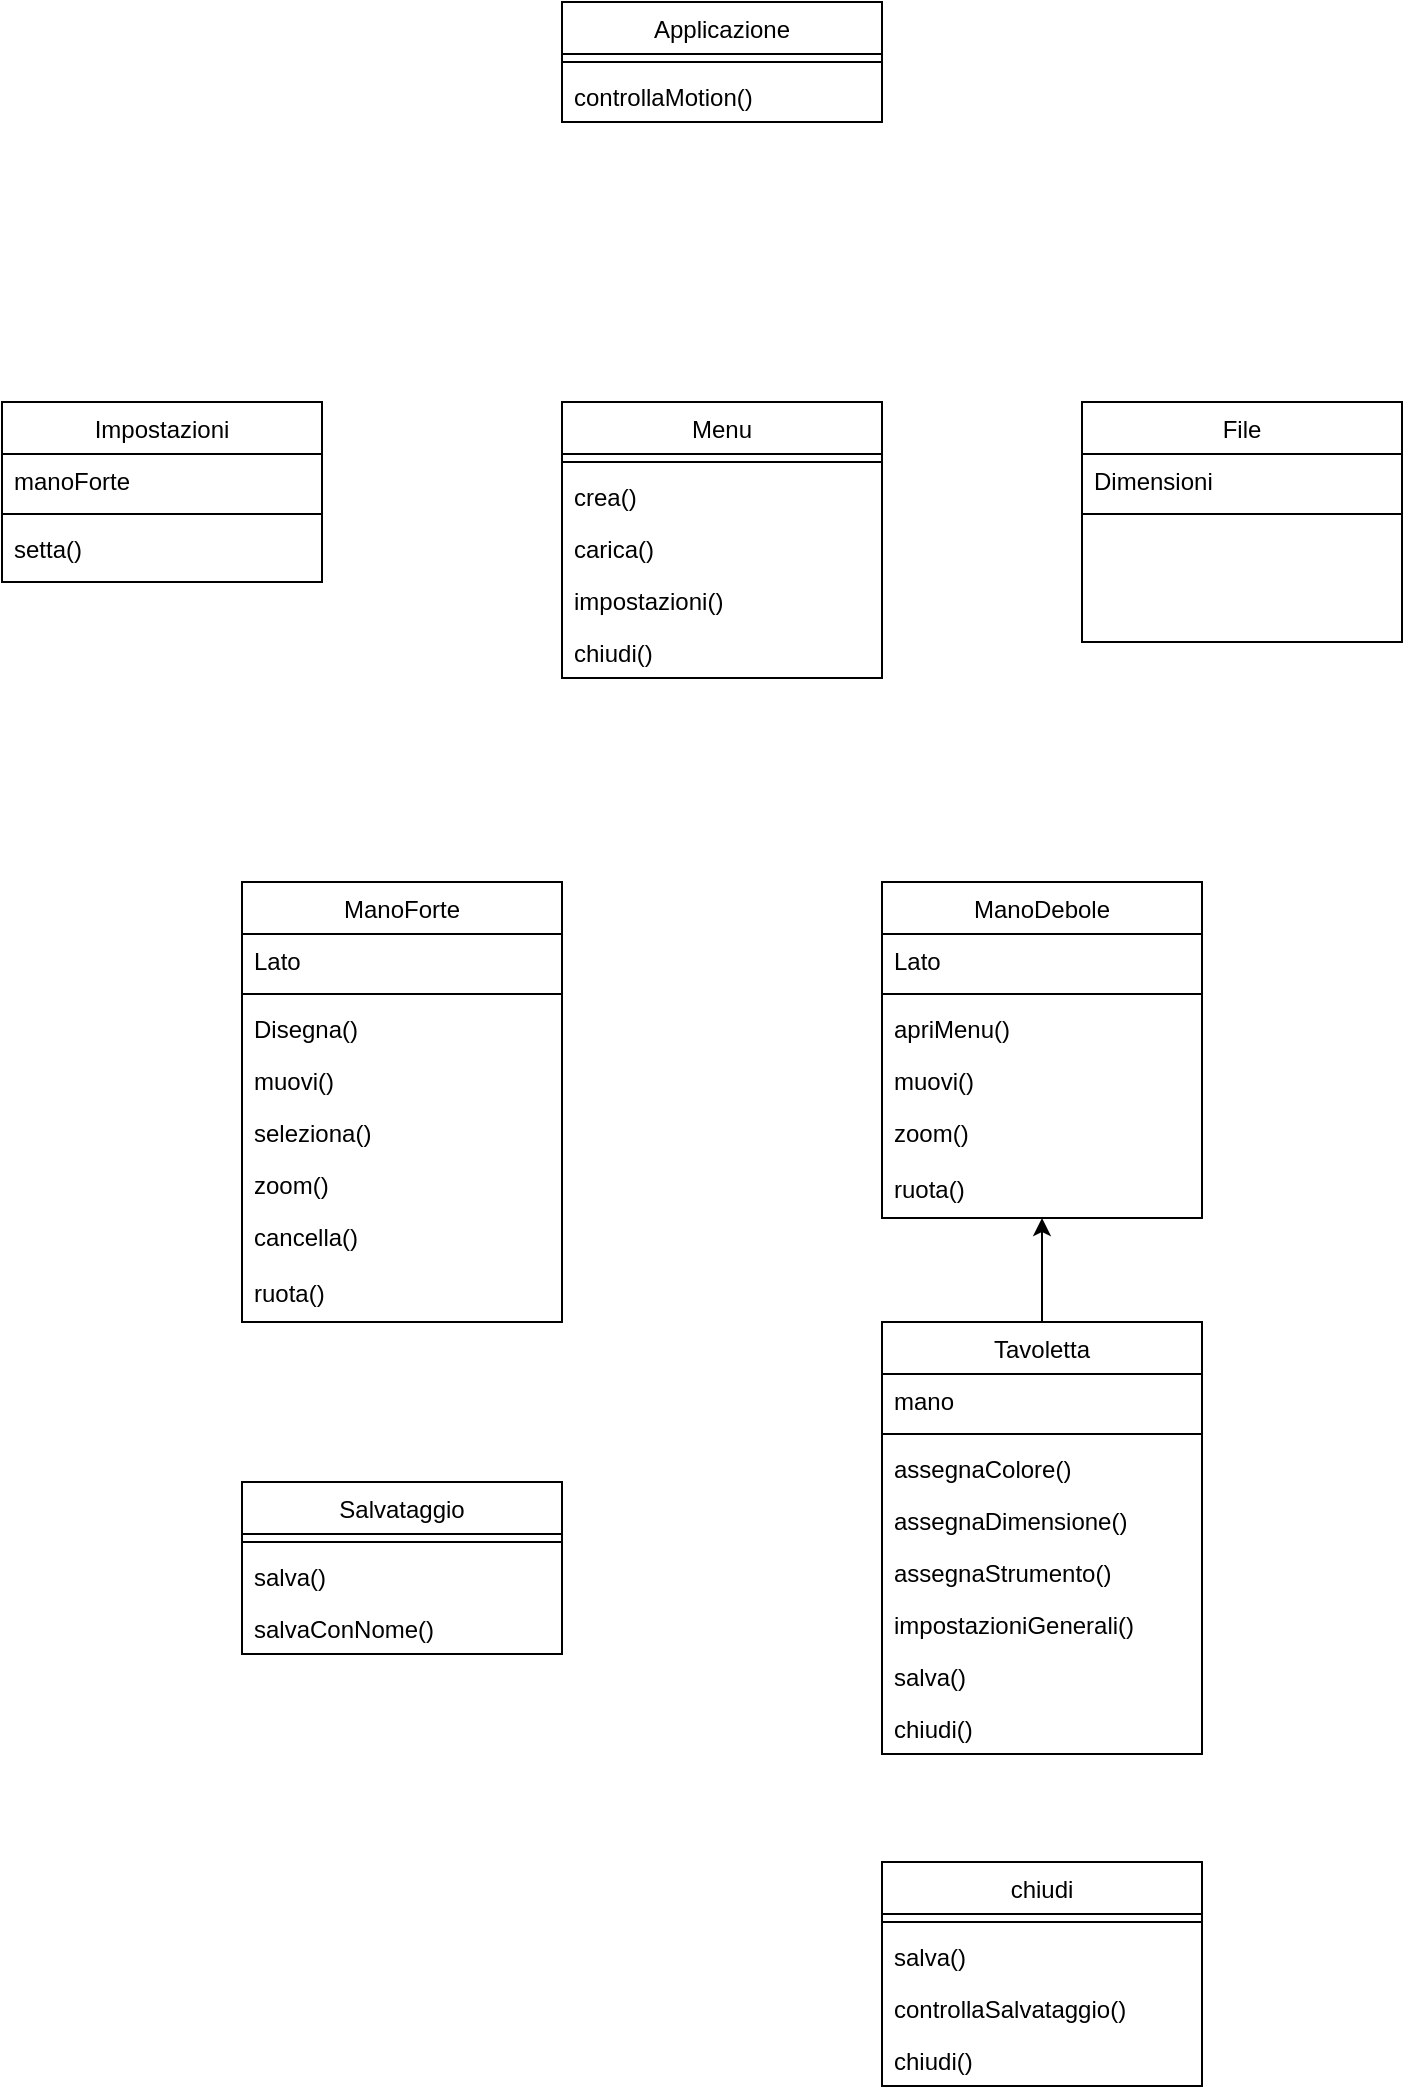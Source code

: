 <mxfile version="14.2.7" type="device"><diagram id="C5RBs43oDa-KdzZeNtuy" name="Classi"><mxGraphModel dx="1426" dy="826" grid="1" gridSize="10" guides="1" tooltips="1" connect="1" arrows="1" fold="1" page="1" pageScale="1" pageWidth="827" pageHeight="1169" math="0" shadow="0"><root><mxCell id="WIyWlLk6GJQsqaUBKTNV-0"/><mxCell id="WIyWlLk6GJQsqaUBKTNV-1" parent="WIyWlLk6GJQsqaUBKTNV-0"/><mxCell id="zkfFHV4jXpPFQw0GAbJ--17" value="Salvataggio" style="swimlane;fontStyle=0;align=center;verticalAlign=top;childLayout=stackLayout;horizontal=1;startSize=26;horizontalStack=0;resizeParent=1;resizeLast=0;collapsible=1;marginBottom=0;rounded=0;shadow=0;strokeWidth=1;" parent="WIyWlLk6GJQsqaUBKTNV-1" vertex="1"><mxGeometry x="160" y="810" width="160" height="86" as="geometry"><mxRectangle x="550" y="140" width="160" height="26" as="alternateBounds"/></mxGeometry></mxCell><mxCell id="zkfFHV4jXpPFQw0GAbJ--23" value="" style="line;html=1;strokeWidth=1;align=left;verticalAlign=middle;spacingTop=-1;spacingLeft=3;spacingRight=3;rotatable=0;labelPosition=right;points=[];portConstraint=eastwest;" parent="zkfFHV4jXpPFQw0GAbJ--17" vertex="1"><mxGeometry y="26" width="160" height="8" as="geometry"/></mxCell><mxCell id="zkfFHV4jXpPFQw0GAbJ--19" value="salva()" style="text;align=left;verticalAlign=top;spacingLeft=4;spacingRight=4;overflow=hidden;rotatable=0;points=[[0,0.5],[1,0.5]];portConstraint=eastwest;rounded=0;shadow=0;html=0;" parent="zkfFHV4jXpPFQw0GAbJ--17" vertex="1"><mxGeometry y="34" width="160" height="26" as="geometry"/></mxCell><mxCell id="zkfFHV4jXpPFQw0GAbJ--20" value="salvaConNome()" style="text;align=left;verticalAlign=top;spacingLeft=4;spacingRight=4;overflow=hidden;rotatable=0;points=[[0,0.5],[1,0.5]];portConstraint=eastwest;rounded=0;shadow=0;html=0;" parent="zkfFHV4jXpPFQw0GAbJ--17" vertex="1"><mxGeometry y="60" width="160" height="26" as="geometry"/></mxCell><mxCell id="et2g6Sa7pgtQVInMHg89-0" value="File" style="swimlane;fontStyle=0;align=center;verticalAlign=top;childLayout=stackLayout;horizontal=1;startSize=26;horizontalStack=0;resizeParent=1;resizeLast=0;collapsible=1;marginBottom=0;rounded=0;shadow=0;strokeWidth=1;" vertex="1" parent="WIyWlLk6GJQsqaUBKTNV-1"><mxGeometry x="580" y="270" width="160" height="120" as="geometry"><mxRectangle x="550" y="140" width="160" height="26" as="alternateBounds"/></mxGeometry></mxCell><mxCell id="et2g6Sa7pgtQVInMHg89-1" value="Dimensioni" style="text;align=left;verticalAlign=top;spacingLeft=4;spacingRight=4;overflow=hidden;rotatable=0;points=[[0,0.5],[1,0.5]];portConstraint=eastwest;" vertex="1" parent="et2g6Sa7pgtQVInMHg89-0"><mxGeometry y="26" width="160" height="26" as="geometry"/></mxCell><mxCell id="et2g6Sa7pgtQVInMHg89-2" value="" style="line;html=1;strokeWidth=1;align=left;verticalAlign=middle;spacingTop=-1;spacingLeft=3;spacingRight=3;rotatable=0;labelPosition=right;points=[];portConstraint=eastwest;" vertex="1" parent="et2g6Sa7pgtQVInMHg89-0"><mxGeometry y="52" width="160" height="8" as="geometry"/></mxCell><mxCell id="et2g6Sa7pgtQVInMHg89-5" value="ManoForte" style="swimlane;fontStyle=0;align=center;verticalAlign=top;childLayout=stackLayout;horizontal=1;startSize=26;horizontalStack=0;resizeParent=1;resizeLast=0;collapsible=1;marginBottom=0;rounded=0;shadow=0;strokeWidth=1;" vertex="1" parent="WIyWlLk6GJQsqaUBKTNV-1"><mxGeometry x="160" y="510" width="160" height="220" as="geometry"><mxRectangle x="550" y="140" width="160" height="26" as="alternateBounds"/></mxGeometry></mxCell><mxCell id="et2g6Sa7pgtQVInMHg89-6" value="Lato" style="text;align=left;verticalAlign=top;spacingLeft=4;spacingRight=4;overflow=hidden;rotatable=0;points=[[0,0.5],[1,0.5]];portConstraint=eastwest;" vertex="1" parent="et2g6Sa7pgtQVInMHg89-5"><mxGeometry y="26" width="160" height="26" as="geometry"/></mxCell><mxCell id="et2g6Sa7pgtQVInMHg89-7" value="" style="line;html=1;strokeWidth=1;align=left;verticalAlign=middle;spacingTop=-1;spacingLeft=3;spacingRight=3;rotatable=0;labelPosition=right;points=[];portConstraint=eastwest;" vertex="1" parent="et2g6Sa7pgtQVInMHg89-5"><mxGeometry y="52" width="160" height="8" as="geometry"/></mxCell><mxCell id="et2g6Sa7pgtQVInMHg89-8" value="Disegna()" style="text;align=left;verticalAlign=top;spacingLeft=4;spacingRight=4;overflow=hidden;rotatable=0;points=[[0,0.5],[1,0.5]];portConstraint=eastwest;rounded=0;shadow=0;html=0;" vertex="1" parent="et2g6Sa7pgtQVInMHg89-5"><mxGeometry y="60" width="160" height="26" as="geometry"/></mxCell><mxCell id="et2g6Sa7pgtQVInMHg89-9" value="muovi()" style="text;align=left;verticalAlign=top;spacingLeft=4;spacingRight=4;overflow=hidden;rotatable=0;points=[[0,0.5],[1,0.5]];portConstraint=eastwest;rounded=0;shadow=0;html=0;" vertex="1" parent="et2g6Sa7pgtQVInMHg89-5"><mxGeometry y="86" width="160" height="26" as="geometry"/></mxCell><mxCell id="et2g6Sa7pgtQVInMHg89-10" value="seleziona()" style="text;align=left;verticalAlign=top;spacingLeft=4;spacingRight=4;overflow=hidden;rotatable=0;points=[[0,0.5],[1,0.5]];portConstraint=eastwest;rounded=0;shadow=0;html=0;" vertex="1" parent="et2g6Sa7pgtQVInMHg89-5"><mxGeometry y="112" width="160" height="26" as="geometry"/></mxCell><mxCell id="et2g6Sa7pgtQVInMHg89-11" value="zoom()" style="text;align=left;verticalAlign=top;spacingLeft=4;spacingRight=4;overflow=hidden;rotatable=0;points=[[0,0.5],[1,0.5]];portConstraint=eastwest;rounded=0;shadow=0;html=0;" vertex="1" parent="et2g6Sa7pgtQVInMHg89-5"><mxGeometry y="138" width="160" height="26" as="geometry"/></mxCell><mxCell id="et2g6Sa7pgtQVInMHg89-66" value="cancella()" style="text;align=left;verticalAlign=top;spacingLeft=4;spacingRight=4;overflow=hidden;rotatable=0;points=[[0,0.5],[1,0.5]];portConstraint=eastwest;rounded=0;shadow=0;html=0;" vertex="1" parent="et2g6Sa7pgtQVInMHg89-5"><mxGeometry y="164" width="160" height="28" as="geometry"/></mxCell><mxCell id="et2g6Sa7pgtQVInMHg89-65" value="ruota()" style="text;align=left;verticalAlign=top;spacingLeft=4;spacingRight=4;overflow=hidden;rotatable=0;points=[[0,0.5],[1,0.5]];portConstraint=eastwest;rounded=0;shadow=0;html=0;" vertex="1" parent="et2g6Sa7pgtQVInMHg89-5"><mxGeometry y="192" width="160" height="28" as="geometry"/></mxCell><mxCell id="et2g6Sa7pgtQVInMHg89-12" value="ManoDebole" style="swimlane;fontStyle=0;align=center;verticalAlign=top;childLayout=stackLayout;horizontal=1;startSize=26;horizontalStack=0;resizeParent=1;resizeLast=0;collapsible=1;marginBottom=0;rounded=0;shadow=0;strokeWidth=1;" vertex="1" parent="WIyWlLk6GJQsqaUBKTNV-1"><mxGeometry x="480" y="510" width="160" height="168" as="geometry"><mxRectangle x="550" y="140" width="160" height="26" as="alternateBounds"/></mxGeometry></mxCell><mxCell id="et2g6Sa7pgtQVInMHg89-13" value="Lato" style="text;align=left;verticalAlign=top;spacingLeft=4;spacingRight=4;overflow=hidden;rotatable=0;points=[[0,0.5],[1,0.5]];portConstraint=eastwest;" vertex="1" parent="et2g6Sa7pgtQVInMHg89-12"><mxGeometry y="26" width="160" height="26" as="geometry"/></mxCell><mxCell id="et2g6Sa7pgtQVInMHg89-14" value="" style="line;html=1;strokeWidth=1;align=left;verticalAlign=middle;spacingTop=-1;spacingLeft=3;spacingRight=3;rotatable=0;labelPosition=right;points=[];portConstraint=eastwest;" vertex="1" parent="et2g6Sa7pgtQVInMHg89-12"><mxGeometry y="52" width="160" height="8" as="geometry"/></mxCell><mxCell id="et2g6Sa7pgtQVInMHg89-15" value="apriMenu()" style="text;align=left;verticalAlign=top;spacingLeft=4;spacingRight=4;overflow=hidden;rotatable=0;points=[[0,0.5],[1,0.5]];portConstraint=eastwest;rounded=0;shadow=0;html=0;" vertex="1" parent="et2g6Sa7pgtQVInMHg89-12"><mxGeometry y="60" width="160" height="26" as="geometry"/></mxCell><mxCell id="et2g6Sa7pgtQVInMHg89-16" value="muovi()" style="text;align=left;verticalAlign=top;spacingLeft=4;spacingRight=4;overflow=hidden;rotatable=0;points=[[0,0.5],[1,0.5]];portConstraint=eastwest;rounded=0;shadow=0;html=0;" vertex="1" parent="et2g6Sa7pgtQVInMHg89-12"><mxGeometry y="86" width="160" height="26" as="geometry"/></mxCell><mxCell id="et2g6Sa7pgtQVInMHg89-18" value="zoom()" style="text;align=left;verticalAlign=top;spacingLeft=4;spacingRight=4;overflow=hidden;rotatable=0;points=[[0,0.5],[1,0.5]];portConstraint=eastwest;rounded=0;shadow=0;html=0;" vertex="1" parent="et2g6Sa7pgtQVInMHg89-12"><mxGeometry y="112" width="160" height="28" as="geometry"/></mxCell><mxCell id="et2g6Sa7pgtQVInMHg89-83" value="ruota()" style="text;align=left;verticalAlign=top;spacingLeft=4;spacingRight=4;overflow=hidden;rotatable=0;points=[[0,0.5],[1,0.5]];portConstraint=eastwest;rounded=0;shadow=0;html=0;" vertex="1" parent="et2g6Sa7pgtQVInMHg89-12"><mxGeometry y="140" width="160" height="28" as="geometry"/></mxCell><mxCell id="et2g6Sa7pgtQVInMHg89-22" value="Applicazione" style="swimlane;fontStyle=0;align=center;verticalAlign=top;childLayout=stackLayout;horizontal=1;startSize=26;horizontalStack=0;resizeParent=1;resizeLast=0;collapsible=1;marginBottom=0;rounded=0;shadow=0;strokeWidth=1;" vertex="1" parent="WIyWlLk6GJQsqaUBKTNV-1"><mxGeometry x="320" y="70" width="160" height="60" as="geometry"><mxRectangle x="320" y="70" width="160" height="26" as="alternateBounds"/></mxGeometry></mxCell><mxCell id="et2g6Sa7pgtQVInMHg89-24" value="" style="line;html=1;strokeWidth=1;align=left;verticalAlign=middle;spacingTop=-1;spacingLeft=3;spacingRight=3;rotatable=0;labelPosition=right;points=[];portConstraint=eastwest;" vertex="1" parent="et2g6Sa7pgtQVInMHg89-22"><mxGeometry y="26" width="160" height="8" as="geometry"/></mxCell><mxCell id="et2g6Sa7pgtQVInMHg89-46" value="controllaMotion()" style="text;align=left;verticalAlign=top;spacingLeft=4;spacingRight=4;overflow=hidden;rotatable=0;points=[[0,0.5],[1,0.5]];portConstraint=eastwest;" vertex="1" parent="et2g6Sa7pgtQVInMHg89-22"><mxGeometry y="34" width="160" height="26" as="geometry"/></mxCell><mxCell id="et2g6Sa7pgtQVInMHg89-37" value="Impostazioni" style="swimlane;fontStyle=0;align=center;verticalAlign=top;childLayout=stackLayout;horizontal=1;startSize=26;horizontalStack=0;resizeParent=1;resizeLast=0;collapsible=1;marginBottom=0;rounded=0;shadow=0;strokeWidth=1;" vertex="1" parent="WIyWlLk6GJQsqaUBKTNV-1"><mxGeometry x="40" y="270" width="160" height="90" as="geometry"><mxRectangle x="550" y="140" width="160" height="26" as="alternateBounds"/></mxGeometry></mxCell><mxCell id="et2g6Sa7pgtQVInMHg89-39" value="manoForte" style="text;align=left;verticalAlign=top;spacingLeft=4;spacingRight=4;overflow=hidden;rotatable=0;points=[[0,0.5],[1,0.5]];portConstraint=eastwest;" vertex="1" parent="et2g6Sa7pgtQVInMHg89-37"><mxGeometry y="26" width="160" height="26" as="geometry"/></mxCell><mxCell id="et2g6Sa7pgtQVInMHg89-38" value="" style="line;html=1;strokeWidth=1;align=left;verticalAlign=middle;spacingTop=-1;spacingLeft=3;spacingRight=3;rotatable=0;labelPosition=right;points=[];portConstraint=eastwest;" vertex="1" parent="et2g6Sa7pgtQVInMHg89-37"><mxGeometry y="52" width="160" height="8" as="geometry"/></mxCell><mxCell id="et2g6Sa7pgtQVInMHg89-53" value="setta()" style="text;align=left;verticalAlign=top;spacingLeft=4;spacingRight=4;overflow=hidden;rotatable=0;points=[[0,0.5],[1,0.5]];portConstraint=eastwest;" vertex="1" parent="et2g6Sa7pgtQVInMHg89-37"><mxGeometry y="60" width="160" height="26" as="geometry"/></mxCell><mxCell id="et2g6Sa7pgtQVInMHg89-41" value="Menu" style="swimlane;fontStyle=0;align=center;verticalAlign=top;childLayout=stackLayout;horizontal=1;startSize=26;horizontalStack=0;resizeParent=1;resizeLast=0;collapsible=1;marginBottom=0;rounded=0;shadow=0;strokeWidth=1;" vertex="1" parent="WIyWlLk6GJQsqaUBKTNV-1"><mxGeometry x="320" y="270" width="160" height="138" as="geometry"><mxRectangle x="320" y="270" width="160" height="26" as="alternateBounds"/></mxGeometry></mxCell><mxCell id="et2g6Sa7pgtQVInMHg89-44" value="" style="line;html=1;strokeWidth=1;align=left;verticalAlign=middle;spacingTop=-1;spacingLeft=3;spacingRight=3;rotatable=0;labelPosition=right;points=[];portConstraint=eastwest;" vertex="1" parent="et2g6Sa7pgtQVInMHg89-41"><mxGeometry y="26" width="160" height="8" as="geometry"/></mxCell><mxCell id="et2g6Sa7pgtQVInMHg89-42" value="crea()" style="text;align=left;verticalAlign=top;spacingLeft=4;spacingRight=4;overflow=hidden;rotatable=0;points=[[0,0.5],[1,0.5]];portConstraint=eastwest;" vertex="1" parent="et2g6Sa7pgtQVInMHg89-41"><mxGeometry y="34" width="160" height="26" as="geometry"/></mxCell><mxCell id="et2g6Sa7pgtQVInMHg89-45" value="carica()" style="text;align=left;verticalAlign=top;spacingLeft=4;spacingRight=4;overflow=hidden;rotatable=0;points=[[0,0.5],[1,0.5]];portConstraint=eastwest;" vertex="1" parent="et2g6Sa7pgtQVInMHg89-41"><mxGeometry y="60" width="160" height="26" as="geometry"/></mxCell><mxCell id="et2g6Sa7pgtQVInMHg89-73" value="impostazioni()" style="text;align=left;verticalAlign=top;spacingLeft=4;spacingRight=4;overflow=hidden;rotatable=0;points=[[0,0.5],[1,0.5]];portConstraint=eastwest;" vertex="1" parent="et2g6Sa7pgtQVInMHg89-41"><mxGeometry y="86" width="160" height="26" as="geometry"/></mxCell><mxCell id="et2g6Sa7pgtQVInMHg89-74" value="chiudi()" style="text;align=left;verticalAlign=top;spacingLeft=4;spacingRight=4;overflow=hidden;rotatable=0;points=[[0,0.5],[1,0.5]];portConstraint=eastwest;" vertex="1" parent="et2g6Sa7pgtQVInMHg89-41"><mxGeometry y="112" width="160" height="26" as="geometry"/></mxCell><mxCell id="et2g6Sa7pgtQVInMHg89-63" style="edgeStyle=orthogonalEdgeStyle;rounded=0;orthogonalLoop=1;jettySize=auto;html=1;entryX=0.5;entryY=1;entryDx=0;entryDy=0;" edge="1" parent="WIyWlLk6GJQsqaUBKTNV-1" source="et2g6Sa7pgtQVInMHg89-55" target="et2g6Sa7pgtQVInMHg89-12"><mxGeometry relative="1" as="geometry"/></mxCell><mxCell id="et2g6Sa7pgtQVInMHg89-55" value="Tavoletta" style="swimlane;fontStyle=0;align=center;verticalAlign=top;childLayout=stackLayout;horizontal=1;startSize=26;horizontalStack=0;resizeParent=1;resizeLast=0;collapsible=1;marginBottom=0;rounded=0;shadow=0;strokeWidth=1;" vertex="1" parent="WIyWlLk6GJQsqaUBKTNV-1"><mxGeometry x="480" y="730" width="160" height="216" as="geometry"><mxRectangle x="550" y="140" width="160" height="26" as="alternateBounds"/></mxGeometry></mxCell><mxCell id="et2g6Sa7pgtQVInMHg89-56" value="mano" style="text;align=left;verticalAlign=top;spacingLeft=4;spacingRight=4;overflow=hidden;rotatable=0;points=[[0,0.5],[1,0.5]];portConstraint=eastwest;" vertex="1" parent="et2g6Sa7pgtQVInMHg89-55"><mxGeometry y="26" width="160" height="26" as="geometry"/></mxCell><mxCell id="et2g6Sa7pgtQVInMHg89-57" value="" style="line;html=1;strokeWidth=1;align=left;verticalAlign=middle;spacingTop=-1;spacingLeft=3;spacingRight=3;rotatable=0;labelPosition=right;points=[];portConstraint=eastwest;" vertex="1" parent="et2g6Sa7pgtQVInMHg89-55"><mxGeometry y="52" width="160" height="8" as="geometry"/></mxCell><mxCell id="et2g6Sa7pgtQVInMHg89-58" value="assegnaColore()" style="text;align=left;verticalAlign=top;spacingLeft=4;spacingRight=4;overflow=hidden;rotatable=0;points=[[0,0.5],[1,0.5]];portConstraint=eastwest;rounded=0;shadow=0;html=0;" vertex="1" parent="et2g6Sa7pgtQVInMHg89-55"><mxGeometry y="60" width="160" height="26" as="geometry"/></mxCell><mxCell id="et2g6Sa7pgtQVInMHg89-59" value="assegnaDimensione()" style="text;align=left;verticalAlign=top;spacingLeft=4;spacingRight=4;overflow=hidden;rotatable=0;points=[[0,0.5],[1,0.5]];portConstraint=eastwest;rounded=0;shadow=0;html=0;" vertex="1" parent="et2g6Sa7pgtQVInMHg89-55"><mxGeometry y="86" width="160" height="26" as="geometry"/></mxCell><mxCell id="et2g6Sa7pgtQVInMHg89-67" value="assegnaStrumento()" style="text;align=left;verticalAlign=top;spacingLeft=4;spacingRight=4;overflow=hidden;rotatable=0;points=[[0,0.5],[1,0.5]];portConstraint=eastwest;rounded=0;shadow=0;html=0;" vertex="1" parent="et2g6Sa7pgtQVInMHg89-55"><mxGeometry y="112" width="160" height="26" as="geometry"/></mxCell><mxCell id="et2g6Sa7pgtQVInMHg89-68" value="impostazioniGenerali()" style="text;align=left;verticalAlign=top;spacingLeft=4;spacingRight=4;overflow=hidden;rotatable=0;points=[[0,0.5],[1,0.5]];portConstraint=eastwest;rounded=0;shadow=0;html=0;" vertex="1" parent="et2g6Sa7pgtQVInMHg89-55"><mxGeometry y="138" width="160" height="26" as="geometry"/></mxCell><mxCell id="et2g6Sa7pgtQVInMHg89-71" value="salva()" style="text;align=left;verticalAlign=top;spacingLeft=4;spacingRight=4;overflow=hidden;rotatable=0;points=[[0,0.5],[1,0.5]];portConstraint=eastwest;rounded=0;shadow=0;html=0;" vertex="1" parent="et2g6Sa7pgtQVInMHg89-55"><mxGeometry y="164" width="160" height="26" as="geometry"/></mxCell><mxCell id="et2g6Sa7pgtQVInMHg89-69" value="chiudi()" style="text;align=left;verticalAlign=top;spacingLeft=4;spacingRight=4;overflow=hidden;rotatable=0;points=[[0,0.5],[1,0.5]];portConstraint=eastwest;rounded=0;shadow=0;html=0;" vertex="1" parent="et2g6Sa7pgtQVInMHg89-55"><mxGeometry y="190" width="160" height="26" as="geometry"/></mxCell><mxCell id="et2g6Sa7pgtQVInMHg89-75" value="chiudi" style="swimlane;fontStyle=0;align=center;verticalAlign=top;childLayout=stackLayout;horizontal=1;startSize=26;horizontalStack=0;resizeParent=1;resizeLast=0;collapsible=1;marginBottom=0;rounded=0;shadow=0;strokeWidth=1;" vertex="1" parent="WIyWlLk6GJQsqaUBKTNV-1"><mxGeometry x="480" y="1000" width="160" height="112" as="geometry"><mxRectangle x="550" y="140" width="160" height="26" as="alternateBounds"/></mxGeometry></mxCell><mxCell id="et2g6Sa7pgtQVInMHg89-77" value="" style="line;html=1;strokeWidth=1;align=left;verticalAlign=middle;spacingTop=-1;spacingLeft=3;spacingRight=3;rotatable=0;labelPosition=right;points=[];portConstraint=eastwest;" vertex="1" parent="et2g6Sa7pgtQVInMHg89-75"><mxGeometry y="26" width="160" height="8" as="geometry"/></mxCell><mxCell id="et2g6Sa7pgtQVInMHg89-78" value="salva()" style="text;align=left;verticalAlign=top;spacingLeft=4;spacingRight=4;overflow=hidden;rotatable=0;points=[[0,0.5],[1,0.5]];portConstraint=eastwest;rounded=0;shadow=0;html=0;" vertex="1" parent="et2g6Sa7pgtQVInMHg89-75"><mxGeometry y="34" width="160" height="26" as="geometry"/></mxCell><mxCell id="et2g6Sa7pgtQVInMHg89-80" value="controllaSalvataggio()" style="text;align=left;verticalAlign=top;spacingLeft=4;spacingRight=4;overflow=hidden;rotatable=0;points=[[0,0.5],[1,0.5]];portConstraint=eastwest;rounded=0;shadow=0;html=0;" vertex="1" parent="et2g6Sa7pgtQVInMHg89-75"><mxGeometry y="60" width="160" height="26" as="geometry"/></mxCell><mxCell id="et2g6Sa7pgtQVInMHg89-79" value="chiudi()" style="text;align=left;verticalAlign=top;spacingLeft=4;spacingRight=4;overflow=hidden;rotatable=0;points=[[0,0.5],[1,0.5]];portConstraint=eastwest;rounded=0;shadow=0;html=0;" vertex="1" parent="et2g6Sa7pgtQVInMHg89-75"><mxGeometry y="86" width="160" height="26" as="geometry"/></mxCell></root></mxGraphModel></diagram></mxfile>
